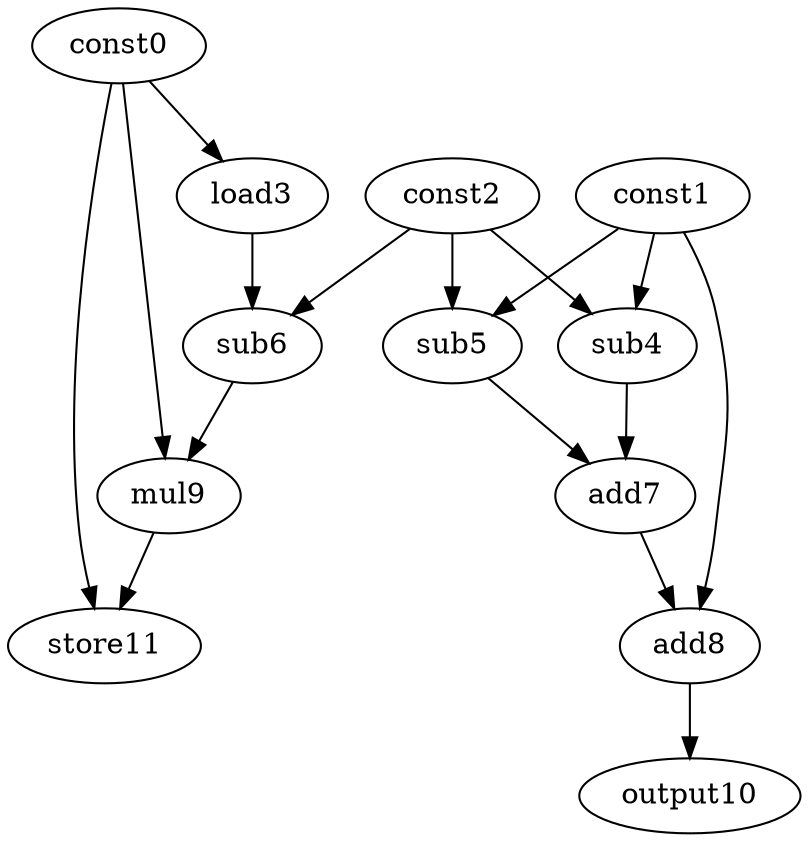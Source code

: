digraph G { 
const0[opcode=const]; 
const1[opcode=const]; 
const2[opcode=const]; 
load3[opcode=load]; 
sub4[opcode=sub]; 
sub5[opcode=sub]; 
sub6[opcode=sub]; 
add7[opcode=add]; 
add8[opcode=add]; 
mul9[opcode=mul]; 
output10[opcode=output]; 
store11[opcode=store]; 
const0->load3[operand=0];
const1->sub4[operand=0];
const2->sub4[operand=1];
const1->sub5[operand=0];
const2->sub5[operand=1];
const2->sub6[operand=0];
load3->sub6[operand=1];
sub4->add7[operand=0];
sub5->add7[operand=1];
add7->add8[operand=0];
const1->add8[operand=1];
const0->mul9[operand=0];
sub6->mul9[operand=1];
add8->output10[operand=0];
const0->store11[operand=0];
mul9->store11[operand=1];
}
